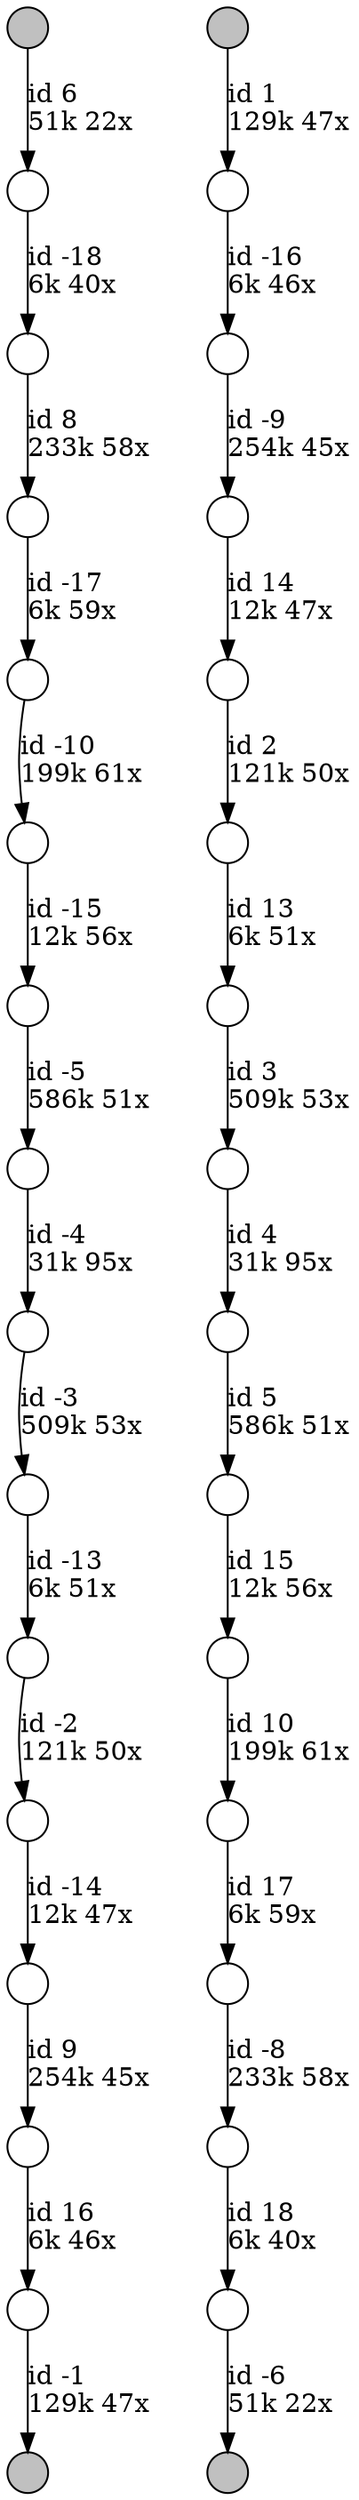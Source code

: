 digraph {
nodesep = 0.5;
node [shape = circle, label = "", height = 0.3];
"0" [style = "filled", fillcolor = "grey"];
"1" [style = "filled", fillcolor = "grey"];
"2" [style = "filled", fillcolor = "grey"];
"3" [style = "filled", fillcolor = "grey"];
"5" -> "4" [label = "id 18\l6k 40x", color = "black"] ;
"7" -> "6" [label = "id -17\l6k 59x", color = "black"] ;
"9" -> "8" [label = "id 17\l6k 59x", color = "black"] ;
"11" -> "10" [label = "id 16\l6k 46x", color = "black"] ;
"13" -> "12" [label = "id 15\l12k 56x", color = "black"] ;
"15" -> "14" [label = "id -14\l12k 47x", color = "black"] ;
"17" -> "16" [label = "id 13\l6k 51x", color = "black"] ;
"19" -> "18" [label = "id -4\l31k 95x", color = "black"] ;
"21" -> "20" [label = "id 4\l31k 95x", color = "black"] ;
"23" -> "22" [label = "id -9\l254k 45x", color = "black"] ;
"18" -> "24" [label = "id -3\l509k 53x", color = "black"] ;
"26" -> "25" [label = "id -18\l6k 40x", color = "black"] ;
"16" -> "21" [label = "id 3\l509k 53x", color = "black"] ;
"3" -> "27" [label = "id 1\l129k 47x", color = "black"] ;
"28" -> "15" [label = "id -2\l121k 50x", color = "black"] ;
"20" -> "13" [label = "id 5\l586k 51x", color = "black"] ;
"24" -> "28" [label = "id -13\l6k 51x", color = "black"] ;
"6" -> "29" [label = "id -10\l199k 61x", color = "black"] ;
"0" -> "26" [label = "id 6\l51k 22x", color = "black"] ;
"30" -> "17" [label = "id 2\l121k 50x", color = "black"] ;
"8" -> "5" [label = "id -8\l233k 58x", color = "black"] ;
"29" -> "31" [label = "id -15\l12k 56x", color = "black"] ;
"4" -> "1" [label = "id -6\l51k 22x", color = "black"] ;
"10" -> "2" [label = "id -1\l129k 47x", color = "black"] ;
"27" -> "23" [label = "id -16\l6k 46x", color = "black"] ;
"25" -> "7" [label = "id 8\l233k 58x", color = "black"] ;
"14" -> "11" [label = "id 9\l254k 45x", color = "black"] ;
"22" -> "30" [label = "id 14\l12k 47x", color = "black"] ;
"12" -> "9" [label = "id 10\l199k 61x", color = "black"] ;
"31" -> "19" [label = "id -5\l586k 51x", color = "black"] ;
}

